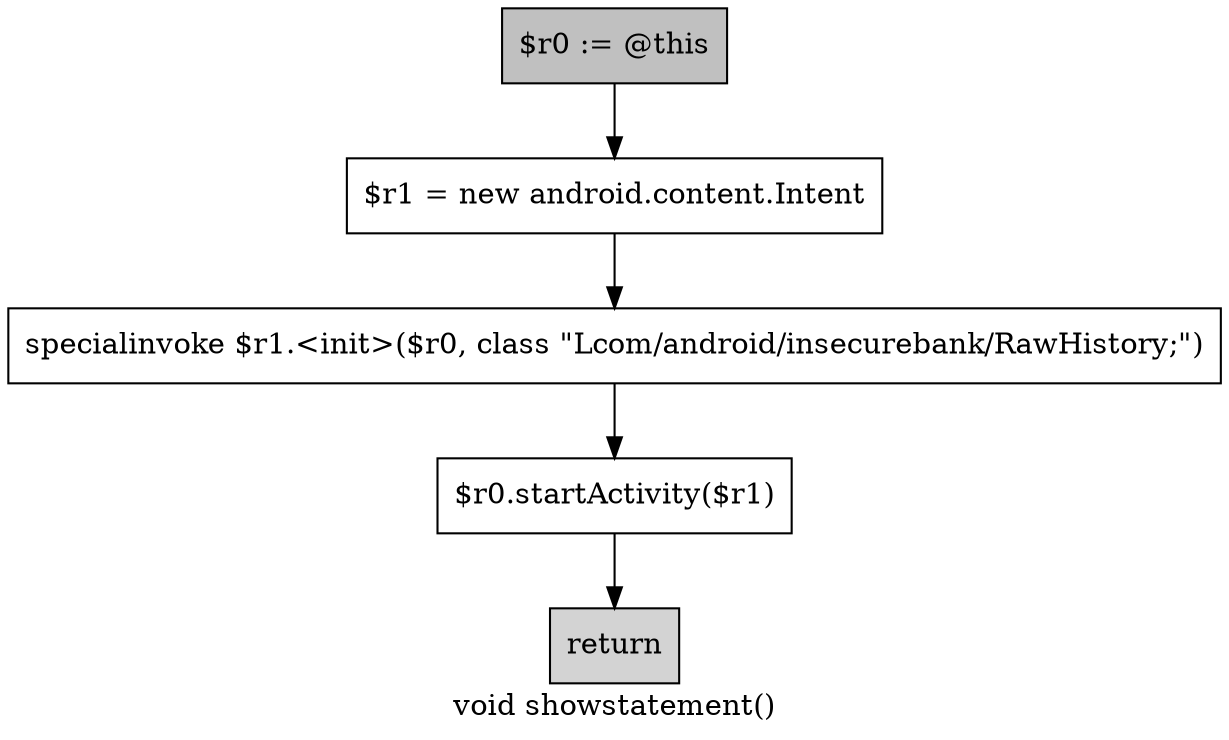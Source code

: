 digraph "void showstatement()" {
    label="void showstatement()";
    node [shape=box];
    "0" [style=filled,fillcolor=gray,label="$r0 := @this",];
    "1" [label="$r1 = new android.content.Intent",];
    "0"->"1";
    "2" [label="specialinvoke $r1.<init>($r0, class \"Lcom/android/insecurebank/RawHistory;\")",];
    "1"->"2";
    "3" [label="$r0.startActivity($r1)",];
    "2"->"3";
    "4" [style=filled,fillcolor=lightgray,label="return",];
    "3"->"4";
}
